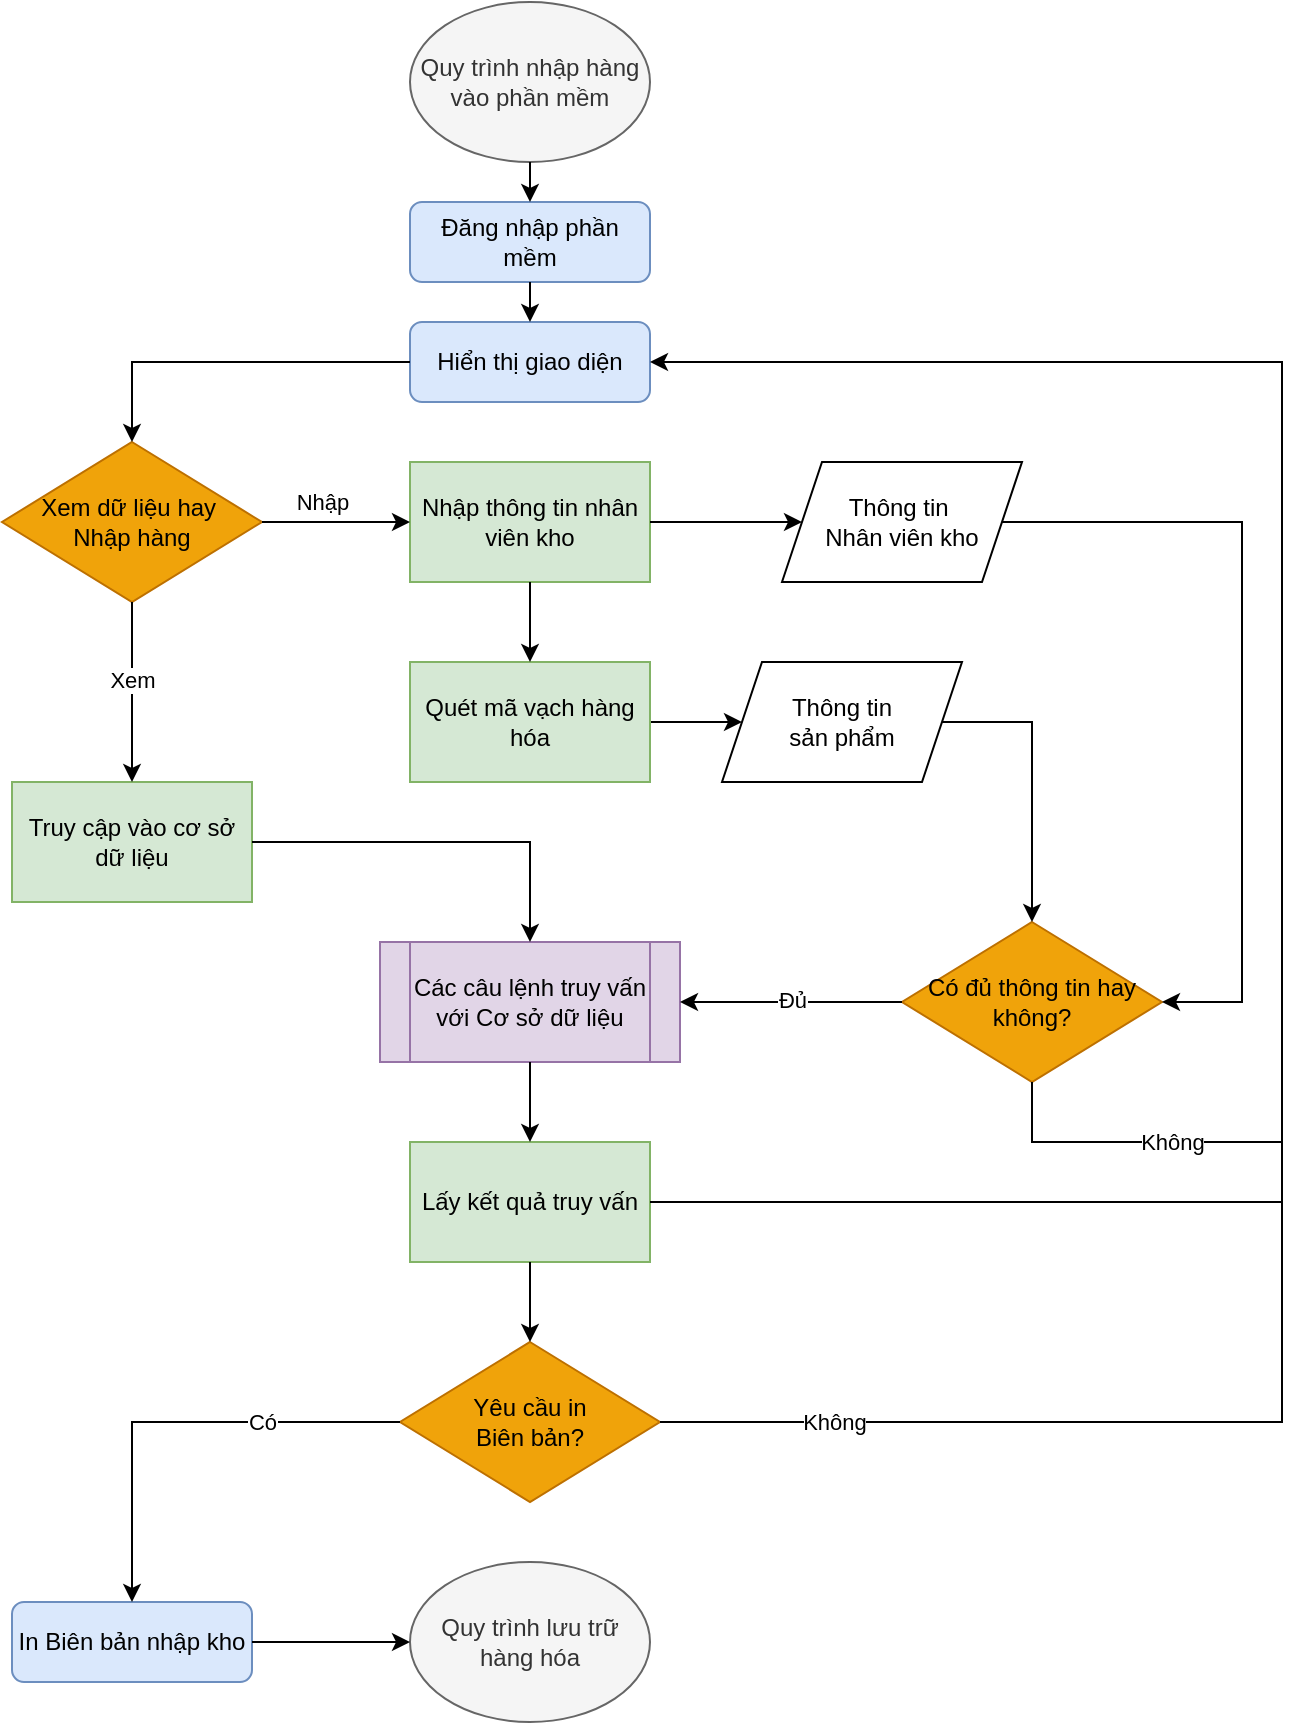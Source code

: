<mxfile version="24.4.2" type="github">
  <diagram id="C5RBs43oDa-KdzZeNtuy" name="Page-1">
    <mxGraphModel dx="1631" dy="924" grid="1" gridSize="10" guides="1" tooltips="1" connect="1" arrows="1" fold="1" page="1" pageScale="1" pageWidth="827" pageHeight="1169" background="none" math="0" shadow="0">
      <root>
        <mxCell id="WIyWlLk6GJQsqaUBKTNV-0" />
        <mxCell id="WIyWlLk6GJQsqaUBKTNV-1" parent="WIyWlLk6GJQsqaUBKTNV-0" />
        <mxCell id="WIyWlLk6GJQsqaUBKTNV-3" value="Hiển thị giao diện" style="rounded=1;whiteSpace=wrap;html=1;fontSize=12;glass=0;strokeWidth=1;shadow=0;fillColor=#dae8fc;strokeColor=#6c8ebf;" parent="WIyWlLk6GJQsqaUBKTNV-1" vertex="1">
          <mxGeometry x="244" y="180" width="120" height="40" as="geometry" />
        </mxCell>
        <mxCell id="mu3bcMCYcZwETvI1Mins-2" value="Quy trình nhập hàng vào phần mềm" style="ellipse;whiteSpace=wrap;html=1;fillColor=#f5f5f5;strokeColor=#666666;fontColor=#333333;" parent="WIyWlLk6GJQsqaUBKTNV-1" vertex="1">
          <mxGeometry x="244" y="20" width="120" height="80" as="geometry" />
        </mxCell>
        <mxCell id="mu3bcMCYcZwETvI1Mins-112" value="Truy cập vào cơ sở dữ liệu" style="rounded=0;whiteSpace=wrap;html=1;fillColor=#d5e8d4;strokeColor=#82b366;" parent="WIyWlLk6GJQsqaUBKTNV-1" vertex="1">
          <mxGeometry x="45" y="410" width="120" height="60" as="geometry" />
        </mxCell>
        <mxCell id="mu3bcMCYcZwETvI1Mins-114" value="Các câu lệnh truy vấn với Cơ sở dữ liệu" style="shape=process;whiteSpace=wrap;html=1;backgroundOutline=1;fillColor=#e1d5e7;strokeColor=#9673a6;" parent="WIyWlLk6GJQsqaUBKTNV-1" vertex="1">
          <mxGeometry x="229" y="490" width="150" height="60" as="geometry" />
        </mxCell>
        <mxCell id="mu3bcMCYcZwETvI1Mins-119" value="Nhập thông tin nhân viên kho" style="rounded=0;whiteSpace=wrap;html=1;fillColor=#d5e8d4;strokeColor=#82b366;" parent="WIyWlLk6GJQsqaUBKTNV-1" vertex="1">
          <mxGeometry x="244" y="250" width="120" height="60" as="geometry" />
        </mxCell>
        <mxCell id="mu3bcMCYcZwETvI1Mins-124" value="" style="endArrow=classic;html=1;rounded=0;entryX=0;entryY=0.5;entryDx=0;entryDy=0;exitX=1;exitY=0.5;exitDx=0;exitDy=0;" parent="WIyWlLk6GJQsqaUBKTNV-1" source="mu3bcMCYcZwETvI1Mins-119" target="mu3bcMCYcZwETvI1Mins-165" edge="1">
          <mxGeometry width="50" height="50" relative="1" as="geometry">
            <mxPoint x="417" y="270" as="sourcePoint" />
            <mxPoint x="419" y="280" as="targetPoint" />
          </mxGeometry>
        </mxCell>
        <mxCell id="mu3bcMCYcZwETvI1Mins-130" value="Lấy kết quả truy vấn" style="rounded=0;whiteSpace=wrap;html=1;fillColor=#d5e8d4;strokeColor=#82b366;" parent="WIyWlLk6GJQsqaUBKTNV-1" vertex="1">
          <mxGeometry x="244" y="590" width="120" height="60" as="geometry" />
        </mxCell>
        <mxCell id="mu3bcMCYcZwETvI1Mins-133" value="Đăng nhập phần mềm" style="rounded=1;whiteSpace=wrap;html=1;fontSize=12;glass=0;strokeWidth=1;shadow=0;fillColor=#dae8fc;strokeColor=#6c8ebf;" parent="WIyWlLk6GJQsqaUBKTNV-1" vertex="1">
          <mxGeometry x="244" y="120" width="120" height="40" as="geometry" />
        </mxCell>
        <mxCell id="mu3bcMCYcZwETvI1Mins-134" value="" style="endArrow=classic;html=1;rounded=0;entryX=0.5;entryY=0;entryDx=0;entryDy=0;exitX=0.5;exitY=1;exitDx=0;exitDy=0;" parent="WIyWlLk6GJQsqaUBKTNV-1" source="mu3bcMCYcZwETvI1Mins-133" target="WIyWlLk6GJQsqaUBKTNV-3" edge="1">
          <mxGeometry width="50" height="50" relative="1" as="geometry">
            <mxPoint x="294" y="200" as="sourcePoint" />
            <mxPoint x="344" y="150" as="targetPoint" />
          </mxGeometry>
        </mxCell>
        <mxCell id="mu3bcMCYcZwETvI1Mins-135" value="" style="endArrow=classic;html=1;rounded=0;entryX=0.5;entryY=0;entryDx=0;entryDy=0;exitX=0.5;exitY=1;exitDx=0;exitDy=0;" parent="WIyWlLk6GJQsqaUBKTNV-1" source="mu3bcMCYcZwETvI1Mins-2" target="mu3bcMCYcZwETvI1Mins-133" edge="1">
          <mxGeometry width="50" height="50" relative="1" as="geometry">
            <mxPoint x="257" y="80" as="sourcePoint" />
            <mxPoint x="257" y="120" as="targetPoint" />
          </mxGeometry>
        </mxCell>
        <mxCell id="mu3bcMCYcZwETvI1Mins-137" value="Có đủ thông tin hay không?" style="rhombus;whiteSpace=wrap;html=1;fillColor=#f0a30a;fontColor=#000000;strokeColor=#BD7000;" parent="WIyWlLk6GJQsqaUBKTNV-1" vertex="1">
          <mxGeometry x="490" y="480" width="130" height="80" as="geometry" />
        </mxCell>
        <mxCell id="mu3bcMCYcZwETvI1Mins-144" value="In Biên bản nhập kho" style="rounded=1;whiteSpace=wrap;html=1;fontSize=12;glass=0;strokeWidth=1;shadow=0;fillColor=#dae8fc;strokeColor=#6c8ebf;" parent="WIyWlLk6GJQsqaUBKTNV-1" vertex="1">
          <mxGeometry x="45" y="820" width="120" height="40" as="geometry" />
        </mxCell>
        <mxCell id="mu3bcMCYcZwETvI1Mins-146" value="Quy trình lưu trữ hàng hóa" style="ellipse;whiteSpace=wrap;html=1;fillColor=#f5f5f5;strokeColor=#666666;fontColor=#333333;" parent="WIyWlLk6GJQsqaUBKTNV-1" vertex="1">
          <mxGeometry x="244" y="800" width="120" height="80" as="geometry" />
        </mxCell>
        <mxCell id="mu3bcMCYcZwETvI1Mins-148" value="Yêu cầu in&lt;div&gt;Biên bản?&lt;/div&gt;" style="rhombus;whiteSpace=wrap;html=1;fillColor=#f0a30a;fontColor=#000000;strokeColor=#BD7000;" parent="WIyWlLk6GJQsqaUBKTNV-1" vertex="1">
          <mxGeometry x="239" y="690" width="130" height="80" as="geometry" />
        </mxCell>
        <mxCell id="mu3bcMCYcZwETvI1Mins-155" value="" style="endArrow=classic;html=1;rounded=0;entryX=0;entryY=0.5;entryDx=0;entryDy=0;exitX=1;exitY=0.5;exitDx=0;exitDy=0;" parent="WIyWlLk6GJQsqaUBKTNV-1" target="mu3bcMCYcZwETvI1Mins-166" edge="1">
          <mxGeometry width="50" height="50" relative="1" as="geometry">
            <mxPoint x="364" y="380.0" as="sourcePoint" />
            <mxPoint x="419" y="380.0" as="targetPoint" />
          </mxGeometry>
        </mxCell>
        <mxCell id="mu3bcMCYcZwETvI1Mins-157" value="Xem dữ liệu hay&amp;nbsp;&lt;div&gt;Nhập hàng&lt;/div&gt;" style="rhombus;whiteSpace=wrap;html=1;fillColor=#f0a30a;fontColor=#000000;strokeColor=#BD7000;" parent="WIyWlLk6GJQsqaUBKTNV-1" vertex="1">
          <mxGeometry x="40" y="240" width="130" height="80" as="geometry" />
        </mxCell>
        <mxCell id="mu3bcMCYcZwETvI1Mins-165" value="Thông tin&amp;nbsp;&lt;div&gt;Nhân viên kho&lt;/div&gt;" style="shape=parallelogram;perimeter=parallelogramPerimeter;whiteSpace=wrap;html=1;fixedSize=1;" parent="WIyWlLk6GJQsqaUBKTNV-1" vertex="1">
          <mxGeometry x="430" y="250" width="120" height="60" as="geometry" />
        </mxCell>
        <mxCell id="mu3bcMCYcZwETvI1Mins-166" value="Thông tin&lt;div&gt;sản phẩm&lt;/div&gt;" style="shape=parallelogram;perimeter=parallelogramPerimeter;whiteSpace=wrap;html=1;fixedSize=1;" parent="WIyWlLk6GJQsqaUBKTNV-1" vertex="1">
          <mxGeometry x="400" y="350" width="120" height="60" as="geometry" />
        </mxCell>
        <mxCell id="mu3bcMCYcZwETvI1Mins-168" value="" style="endArrow=classic;html=1;rounded=0;entryX=0.5;entryY=0;entryDx=0;entryDy=0;exitX=0;exitY=0.5;exitDx=0;exitDy=0;" parent="WIyWlLk6GJQsqaUBKTNV-1" source="WIyWlLk6GJQsqaUBKTNV-3" target="mu3bcMCYcZwETvI1Mins-157" edge="1">
          <mxGeometry width="50" height="50" relative="1" as="geometry">
            <mxPoint x="214" y="190" as="sourcePoint" />
            <mxPoint x="264" y="140" as="targetPoint" />
            <Array as="points">
              <mxPoint x="105" y="200" />
            </Array>
          </mxGeometry>
        </mxCell>
        <mxCell id="mu3bcMCYcZwETvI1Mins-169" value="Quét mã vạch hàng hóa" style="rounded=0;whiteSpace=wrap;html=1;fillColor=#d5e8d4;strokeColor=#82b366;" parent="WIyWlLk6GJQsqaUBKTNV-1" vertex="1">
          <mxGeometry x="244" y="350" width="120" height="60" as="geometry" />
        </mxCell>
        <mxCell id="mu3bcMCYcZwETvI1Mins-171" value="Nhập" style="endArrow=classic;html=1;rounded=0;entryX=0;entryY=0.5;entryDx=0;entryDy=0;exitX=1;exitY=0.5;exitDx=0;exitDy=0;" parent="WIyWlLk6GJQsqaUBKTNV-1" source="mu3bcMCYcZwETvI1Mins-157" target="mu3bcMCYcZwETvI1Mins-119" edge="1">
          <mxGeometry x="-0.189" y="10" width="50" height="50" relative="1" as="geometry">
            <mxPoint x="220" y="430" as="sourcePoint" />
            <mxPoint x="270" y="380" as="targetPoint" />
            <mxPoint as="offset" />
          </mxGeometry>
        </mxCell>
        <mxCell id="mu3bcMCYcZwETvI1Mins-183" value="Xem" style="endArrow=classic;html=1;rounded=0;entryX=0.5;entryY=0;entryDx=0;entryDy=0;exitX=0.5;exitY=1;exitDx=0;exitDy=0;" parent="WIyWlLk6GJQsqaUBKTNV-1" source="mu3bcMCYcZwETvI1Mins-157" target="mu3bcMCYcZwETvI1Mins-112" edge="1">
          <mxGeometry x="-0.143" width="50" height="50" relative="1" as="geometry">
            <mxPoint x="220" y="450" as="sourcePoint" />
            <mxPoint x="270" y="400" as="targetPoint" />
            <mxPoint as="offset" />
          </mxGeometry>
        </mxCell>
        <mxCell id="mu3bcMCYcZwETvI1Mins-184" value="" style="endArrow=classic;html=1;rounded=0;entryX=0.5;entryY=0;entryDx=0;entryDy=0;exitX=1;exitY=0.5;exitDx=0;exitDy=0;" parent="WIyWlLk6GJQsqaUBKTNV-1" source="mu3bcMCYcZwETvI1Mins-112" target="mu3bcMCYcZwETvI1Mins-114" edge="1">
          <mxGeometry width="50" height="50" relative="1" as="geometry">
            <mxPoint x="220" y="450" as="sourcePoint" />
            <mxPoint x="270" y="400" as="targetPoint" />
            <Array as="points">
              <mxPoint x="304" y="440" />
            </Array>
          </mxGeometry>
        </mxCell>
        <mxCell id="mu3bcMCYcZwETvI1Mins-189" value="Đủ" style="endArrow=classic;html=1;rounded=0;entryX=1;entryY=0.5;entryDx=0;entryDy=0;exitX=0;exitY=0.5;exitDx=0;exitDy=0;" parent="WIyWlLk6GJQsqaUBKTNV-1" source="mu3bcMCYcZwETvI1Mins-137" target="mu3bcMCYcZwETvI1Mins-114" edge="1">
          <mxGeometry x="-0.005" width="50" height="50" relative="1" as="geometry">
            <mxPoint x="210" y="430" as="sourcePoint" />
            <mxPoint x="260" y="380" as="targetPoint" />
            <Array as="points">
              <mxPoint x="440" y="520" />
            </Array>
            <mxPoint y="-1" as="offset" />
          </mxGeometry>
        </mxCell>
        <mxCell id="mu3bcMCYcZwETvI1Mins-190" value="" style="endArrow=classic;html=1;rounded=0;entryX=0.5;entryY=0;entryDx=0;entryDy=0;exitX=1;exitY=0.5;exitDx=0;exitDy=0;" parent="WIyWlLk6GJQsqaUBKTNV-1" source="mu3bcMCYcZwETvI1Mins-166" target="mu3bcMCYcZwETvI1Mins-137" edge="1">
          <mxGeometry width="50" height="50" relative="1" as="geometry">
            <mxPoint x="210" y="430" as="sourcePoint" />
            <mxPoint x="260" y="380" as="targetPoint" />
            <Array as="points">
              <mxPoint x="555" y="380" />
            </Array>
          </mxGeometry>
        </mxCell>
        <mxCell id="mu3bcMCYcZwETvI1Mins-191" value="" style="endArrow=classic;html=1;rounded=0;entryX=1;entryY=0.5;entryDx=0;entryDy=0;exitX=1;exitY=0.5;exitDx=0;exitDy=0;" parent="WIyWlLk6GJQsqaUBKTNV-1" source="mu3bcMCYcZwETvI1Mins-165" target="mu3bcMCYcZwETvI1Mins-137" edge="1">
          <mxGeometry width="50" height="50" relative="1" as="geometry">
            <mxPoint x="210" y="430" as="sourcePoint" />
            <mxPoint x="260" y="380" as="targetPoint" />
            <Array as="points">
              <mxPoint x="660" y="280" />
              <mxPoint x="660" y="520" />
            </Array>
          </mxGeometry>
        </mxCell>
        <mxCell id="mu3bcMCYcZwETvI1Mins-195" value="" style="endArrow=classic;html=1;rounded=0;entryX=0.5;entryY=0;entryDx=0;entryDy=0;exitX=0.5;exitY=1;exitDx=0;exitDy=0;" parent="WIyWlLk6GJQsqaUBKTNV-1" source="mu3bcMCYcZwETvI1Mins-114" target="mu3bcMCYcZwETvI1Mins-130" edge="1">
          <mxGeometry width="50" height="50" relative="1" as="geometry">
            <mxPoint x="210" y="670" as="sourcePoint" />
            <mxPoint x="260" y="620" as="targetPoint" />
          </mxGeometry>
        </mxCell>
        <mxCell id="mu3bcMCYcZwETvI1Mins-196" value="" style="endArrow=classic;html=1;rounded=0;entryX=0.5;entryY=0;entryDx=0;entryDy=0;exitX=0.5;exitY=1;exitDx=0;exitDy=0;" parent="WIyWlLk6GJQsqaUBKTNV-1" source="mu3bcMCYcZwETvI1Mins-130" target="mu3bcMCYcZwETvI1Mins-148" edge="1">
          <mxGeometry width="50" height="50" relative="1" as="geometry">
            <mxPoint x="210" y="610" as="sourcePoint" />
            <mxPoint x="260" y="560" as="targetPoint" />
          </mxGeometry>
        </mxCell>
        <mxCell id="mu3bcMCYcZwETvI1Mins-197" value="Có" style="endArrow=classic;html=1;rounded=0;exitX=0;exitY=0.5;exitDx=0;exitDy=0;entryX=0.5;entryY=0;entryDx=0;entryDy=0;" parent="WIyWlLk6GJQsqaUBKTNV-1" source="mu3bcMCYcZwETvI1Mins-148" target="mu3bcMCYcZwETvI1Mins-144" edge="1">
          <mxGeometry x="-0.384" width="50" height="50" relative="1" as="geometry">
            <mxPoint x="210" y="860" as="sourcePoint" />
            <mxPoint x="150" y="660" as="targetPoint" />
            <Array as="points">
              <mxPoint x="105" y="730" />
            </Array>
            <mxPoint as="offset" />
          </mxGeometry>
        </mxCell>
        <mxCell id="mu3bcMCYcZwETvI1Mins-198" value="" style="endArrow=classic;html=1;rounded=0;exitX=1;exitY=0.5;exitDx=0;exitDy=0;entryX=1;entryY=0.5;entryDx=0;entryDy=0;" parent="WIyWlLk6GJQsqaUBKTNV-1" source="mu3bcMCYcZwETvI1Mins-130" target="WIyWlLk6GJQsqaUBKTNV-3" edge="1">
          <mxGeometry width="50" height="50" relative="1" as="geometry">
            <mxPoint x="210" y="660" as="sourcePoint" />
            <mxPoint x="260" y="610" as="targetPoint" />
            <Array as="points">
              <mxPoint x="680" y="620" />
              <mxPoint x="680" y="200" />
            </Array>
          </mxGeometry>
        </mxCell>
        <mxCell id="mu3bcMCYcZwETvI1Mins-199" value="Không" style="endArrow=none;html=1;rounded=0;exitX=1;exitY=0.5;exitDx=0;exitDy=0;" parent="WIyWlLk6GJQsqaUBKTNV-1" source="mu3bcMCYcZwETvI1Mins-148" edge="1">
          <mxGeometry x="-0.587" width="50" height="50" relative="1" as="geometry">
            <mxPoint x="210" y="540" as="sourcePoint" />
            <mxPoint x="680" y="620" as="targetPoint" />
            <Array as="points">
              <mxPoint x="680" y="730" />
            </Array>
            <mxPoint as="offset" />
          </mxGeometry>
        </mxCell>
        <mxCell id="mu3bcMCYcZwETvI1Mins-201" value="Không" style="endArrow=none;html=1;rounded=0;entryX=0.5;entryY=1;entryDx=0;entryDy=0;" parent="WIyWlLk6GJQsqaUBKTNV-1" target="mu3bcMCYcZwETvI1Mins-137" edge="1">
          <mxGeometry x="-0.282" width="50" height="50" relative="1" as="geometry">
            <mxPoint x="680" y="590" as="sourcePoint" />
            <mxPoint x="260" y="480" as="targetPoint" />
            <Array as="points">
              <mxPoint x="555" y="590" />
            </Array>
            <mxPoint as="offset" />
          </mxGeometry>
        </mxCell>
        <mxCell id="mu3bcMCYcZwETvI1Mins-202" value="" style="endArrow=classic;html=1;rounded=0;entryX=0;entryY=0.5;entryDx=0;entryDy=0;exitX=1;exitY=0.5;exitDx=0;exitDy=0;" parent="WIyWlLk6GJQsqaUBKTNV-1" source="mu3bcMCYcZwETvI1Mins-144" target="mu3bcMCYcZwETvI1Mins-146" edge="1">
          <mxGeometry width="50" height="50" relative="1" as="geometry">
            <mxPoint x="100" y="470" as="sourcePoint" />
            <mxPoint x="150" y="420" as="targetPoint" />
          </mxGeometry>
        </mxCell>
        <mxCell id="mW0TqpVzx4ZgDYDHrcV2-0" value="" style="endArrow=classic;html=1;rounded=0;entryX=0.5;entryY=0;entryDx=0;entryDy=0;exitX=0.5;exitY=1;exitDx=0;exitDy=0;" edge="1" parent="WIyWlLk6GJQsqaUBKTNV-1" source="mu3bcMCYcZwETvI1Mins-119" target="mu3bcMCYcZwETvI1Mins-169">
          <mxGeometry width="50" height="50" relative="1" as="geometry">
            <mxPoint x="310" y="480" as="sourcePoint" />
            <mxPoint x="360" y="430" as="targetPoint" />
          </mxGeometry>
        </mxCell>
      </root>
    </mxGraphModel>
  </diagram>
</mxfile>
